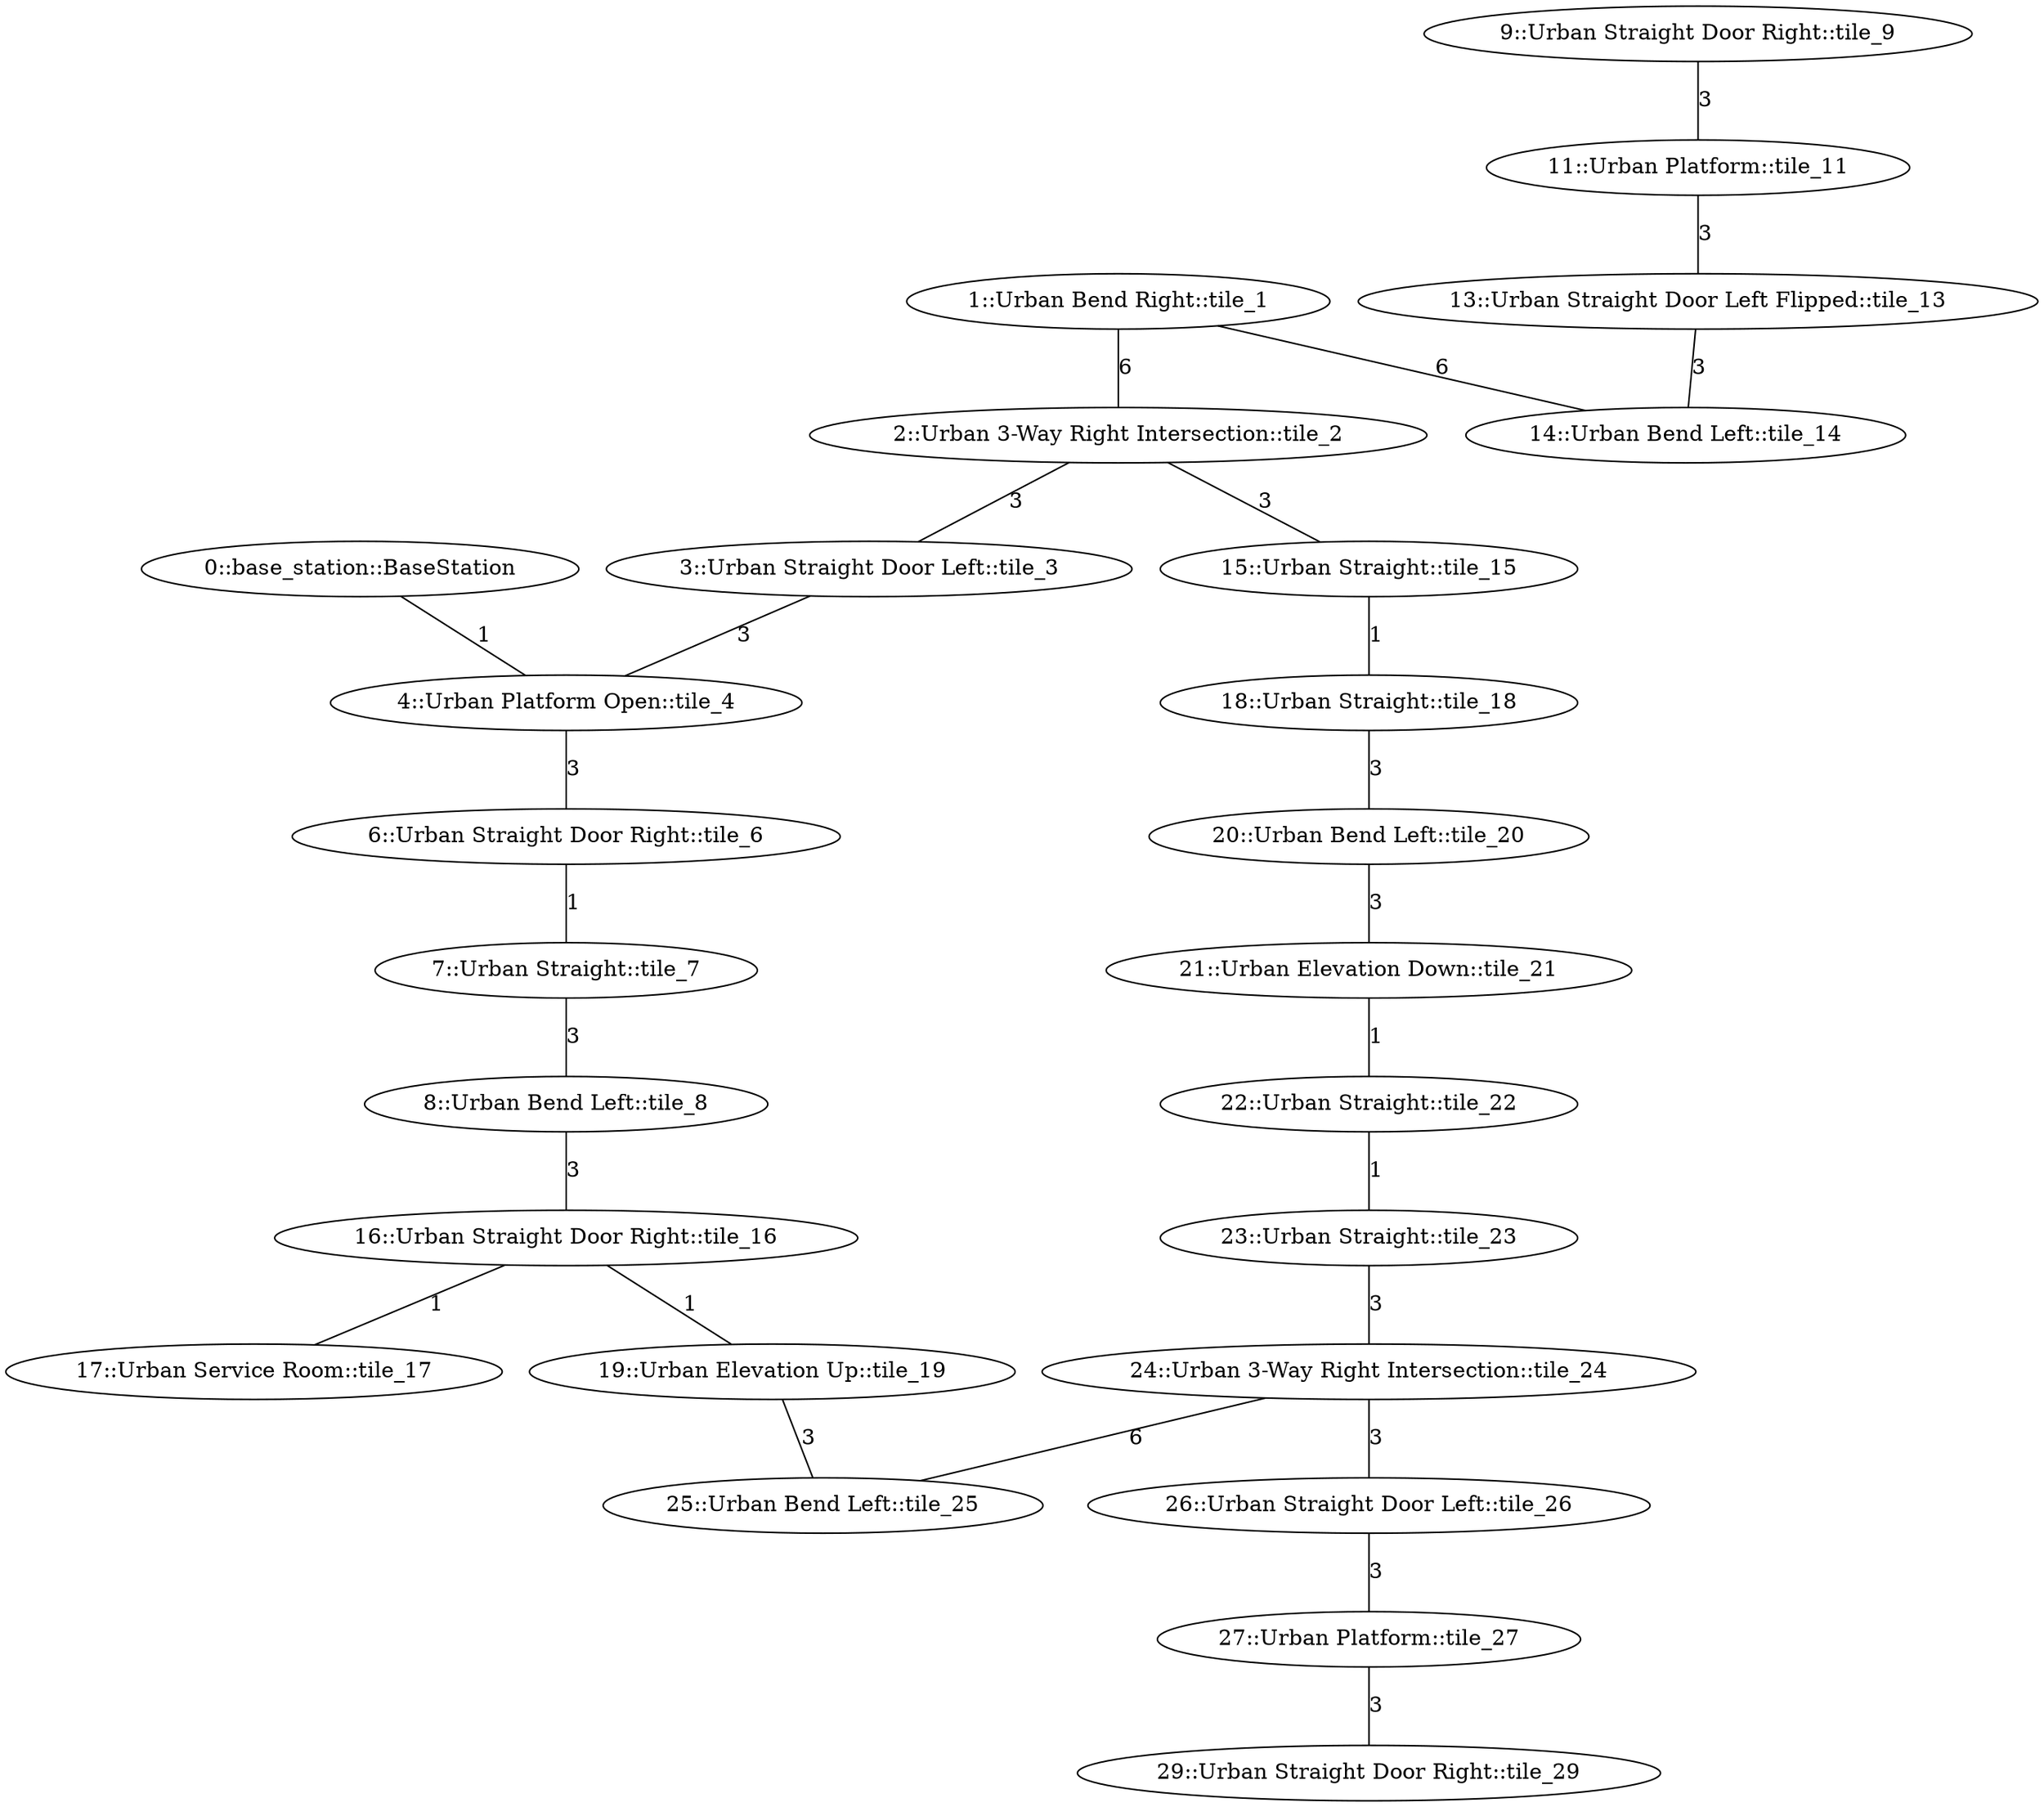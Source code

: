 /* Visibility graph for simple_urban_02.tsv */
/* Generated with the tile_tsv.py script: */
/*   tile_tsv.py simple_urban_02.tsv -\-graph-file simple_urban_02.dot -\-world-file simple_urban_02.sdf -\-world-name simple_urban_02 -\-scale_x 40 -\-scale_y 40 -\-urban -\-y0 32 -\-x0 -280 */

graph {
  /* ==== Vertices ==== */

  /* Base station / Staging area */
  0   [label="0::base_station::BaseStation"];

  1   [label="1::Urban Bend Right::tile_1"];
  2   [label="2::Urban 3-Way Right Intersection::tile_2"];
  3   [label="3::Urban Straight Door Left::tile_3"];
  4   [label="4::Urban Platform Open::tile_4"];
  6   [label="6::Urban Straight Door Right::tile_6"];
  7   [label="7::Urban Straight::tile_7"];
  8   [label="8::Urban Bend Left::tile_8"];
  9   [label="9::Urban Straight Door Right::tile_9"];
  11  [label="11::Urban Platform::tile_11"];
  13  [label="13::Urban Straight Door Left Flipped::tile_13"];
  14  [label="14::Urban Bend Left::tile_14"];
  15  [label="15::Urban Straight::tile_15"];
  16  [label="16::Urban Straight Door Right::tile_16"];
  17  [label="17::Urban Service Room::tile_17"];
  18  [label="18::Urban Straight::tile_18"];
  19  [label="19::Urban Elevation Up::tile_19"];
  20  [label="20::Urban Bend Left::tile_20"];
  21  [label="21::Urban Elevation Down::tile_21"];
  22  [label="22::Urban Straight::tile_22"];
  23  [label="23::Urban Straight::tile_23"];
  24  [label="24::Urban 3-Way Right Intersection::tile_24"];
  25  [label="25::Urban Bend Left::tile_25"];
  26  [label="26::Urban Straight Door Left::tile_26"];
  27  [label="27::Urban Platform::tile_27"];
  29  [label="29::Urban Straight Door Right::tile_29"];

  /* ==== Edges ==== */

  /* Base station */
  0  -- 4   [label=1];
  1  -- 2   [label=6];  /* Intersection */
  1  -- 14  [label=6];
  2  -- 3   [label=3];  /* Intersection */
  2  -- 15  [label=3];  /* Intersection */
  3  -- 4   [label=3];
  4  -- 6   [label=3];
  6  -- 7   [label=1];
  7  -- 8   [label=3];
  8  -- 16  [label=3];
  9  -- 11  [label=3];
  11 -- 13  [label=3];
  13 -- 14  [label=3];
  15 -- 18  [label=1];
  16 -- 19  [label=1];
  18 -- 20  [label=3];
  19 -- 25  [label=3];
  20 -- 21  [label=3];
  21 -- 22  [label=1];
  22 -- 23  [label=1];
  23 -- 24  [label=3];  /* Intersection */
  24 -- 25  [label=6];  /* Intersection */
  24 -- 26  [label=3];  /* Intersection */
  26 -- 27  [label=3];
  27 -- 29  [label=3];
  16 -- 17  [label=1];
}
